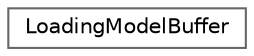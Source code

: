 digraph "Graphical Class Hierarchy"
{
 // LATEX_PDF_SIZE
  bgcolor="transparent";
  edge [fontname=Helvetica,fontsize=10,labelfontname=Helvetica,labelfontsize=10];
  node [fontname=Helvetica,fontsize=10,shape=box,height=0.2,width=0.4];
  rankdir="LR";
  Node0 [id="Node000000",label="LoadingModelBuffer",height=0.2,width=0.4,color="grey40", fillcolor="white", style="filled",URL="$structLoadingModelBuffer.html",tooltip="Structure to hold the data of a 3D model being loaded."];
}
